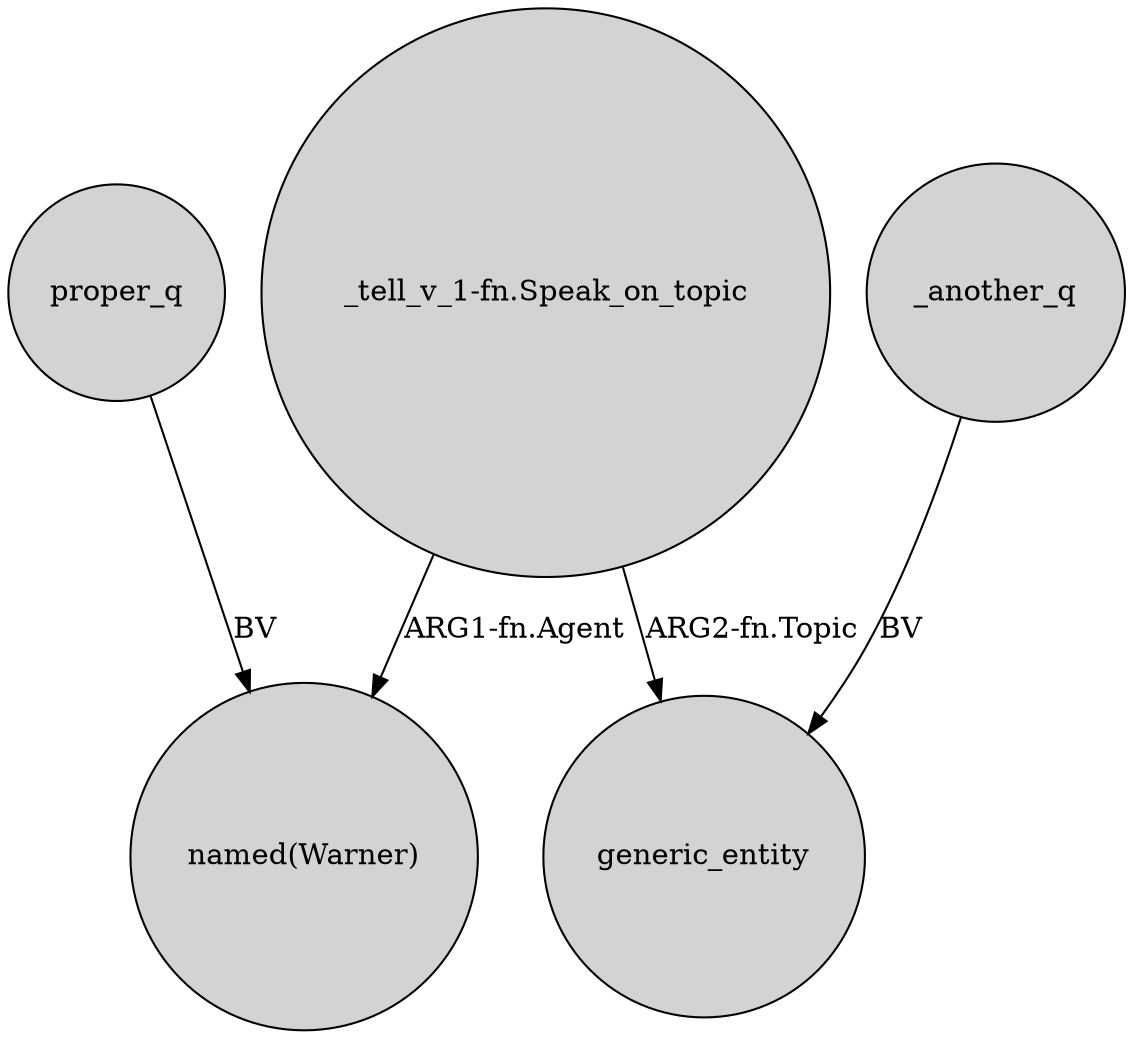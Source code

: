 digraph {
	node [shape=circle style=filled]
	"_tell_v_1-fn.Speak_on_topic" -> "named(Warner)" [label="ARG1-fn.Agent"]
	_another_q -> generic_entity [label=BV]
	"_tell_v_1-fn.Speak_on_topic" -> generic_entity [label="ARG2-fn.Topic"]
	proper_q -> "named(Warner)" [label=BV]
}
